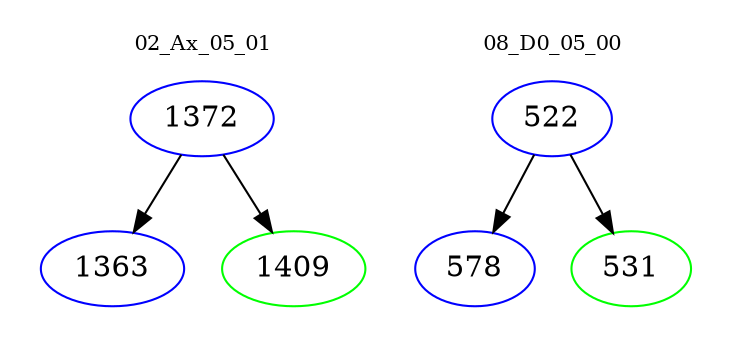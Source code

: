digraph{
subgraph cluster_0 {
color = white
label = "02_Ax_05_01";
fontsize=10;
T0_1372 [label="1372", color="blue"]
T0_1372 -> T0_1363 [color="black"]
T0_1363 [label="1363", color="blue"]
T0_1372 -> T0_1409 [color="black"]
T0_1409 [label="1409", color="green"]
}
subgraph cluster_1 {
color = white
label = "08_D0_05_00";
fontsize=10;
T1_522 [label="522", color="blue"]
T1_522 -> T1_578 [color="black"]
T1_578 [label="578", color="blue"]
T1_522 -> T1_531 [color="black"]
T1_531 [label="531", color="green"]
}
}
